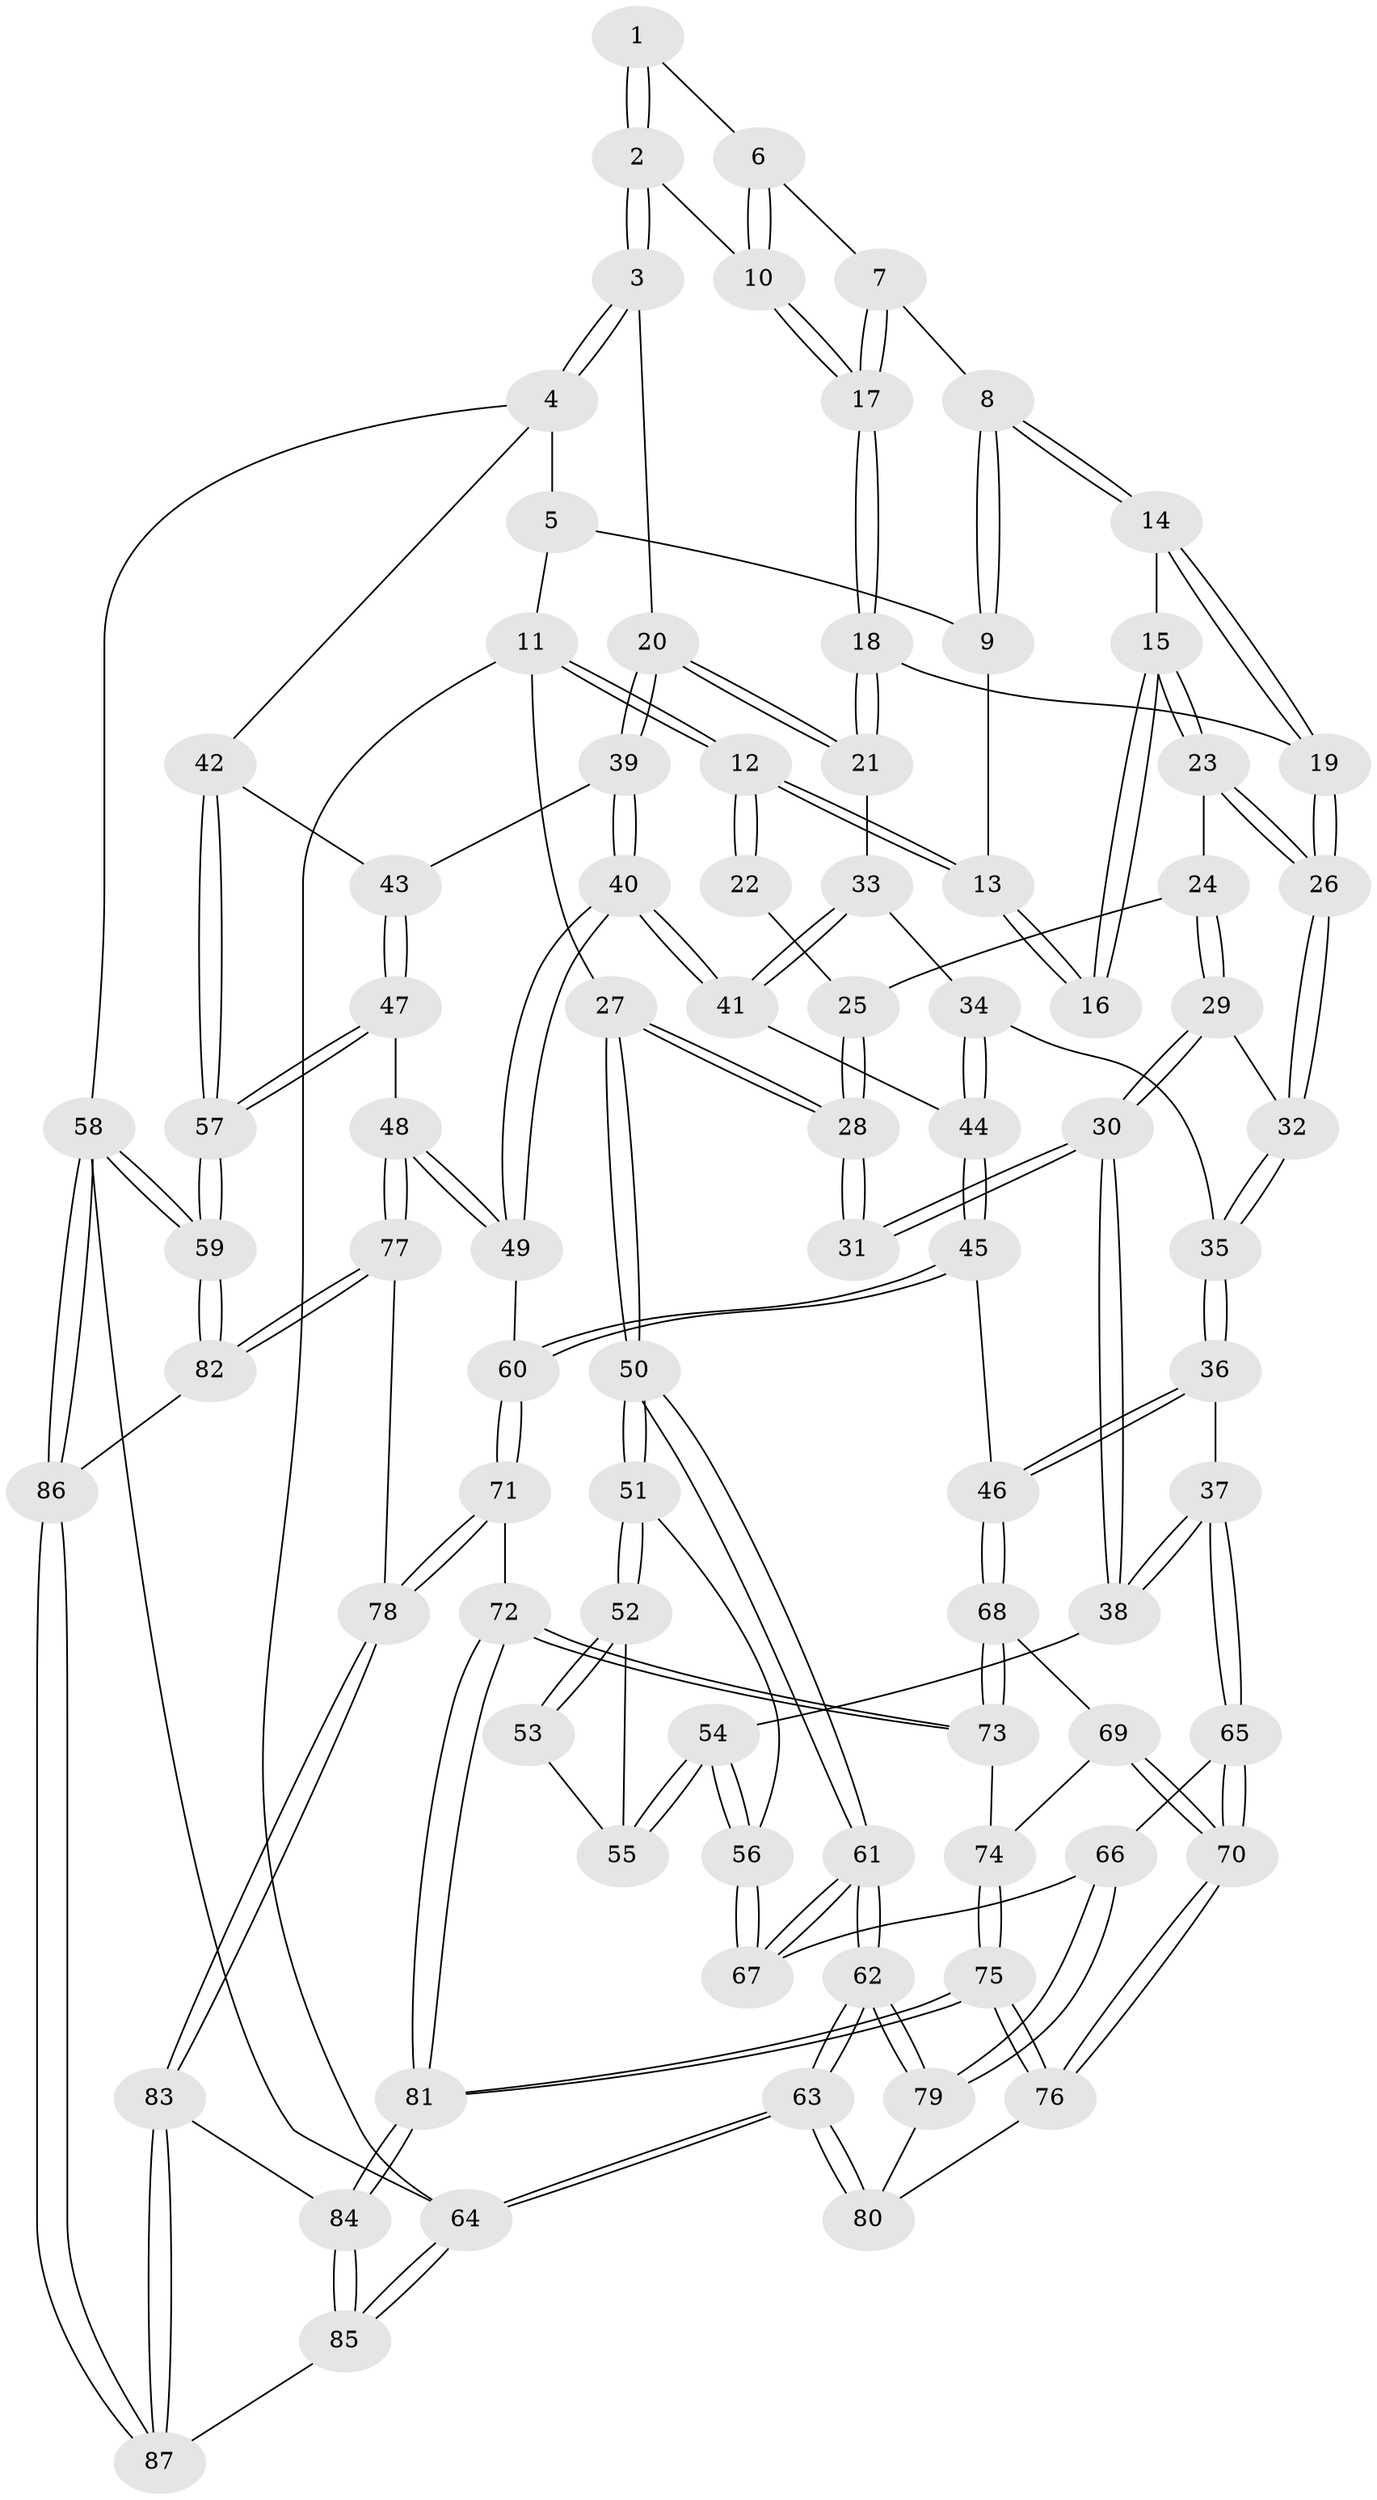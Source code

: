 // Generated by graph-tools (version 1.1) at 2025/16/03/09/25 04:16:59]
// undirected, 87 vertices, 214 edges
graph export_dot {
graph [start="1"]
  node [color=gray90,style=filled];
  1 [pos="+0.7913882071231149+0"];
  2 [pos="+0.9435194781643431+0.13255262984618746"];
  3 [pos="+0.9924574666375552+0.16027195849004247"];
  4 [pos="+1+0.11328284788426961"];
  5 [pos="+0.7705959296353914+0"];
  6 [pos="+0.7830381707144923+0.04098862826456845"];
  7 [pos="+0.7201355278821946+0.1307925895212023"];
  8 [pos="+0.6385034501136851+0.07410247879255197"];
  9 [pos="+0.5353309766075661+0"];
  10 [pos="+0.8495160051459552+0.1334366091536059"];
  11 [pos="+0+0"];
  12 [pos="+0+0"];
  13 [pos="+0.43386123887386374+0"];
  14 [pos="+0.5870115226753683+0.20514693943394374"];
  15 [pos="+0.42060265881500036+0.18159727477544854"];
  16 [pos="+0.4052752192636702+0.15165499371057592"];
  17 [pos="+0.7453615818974464+0.1961193070988268"];
  18 [pos="+0.721038889745555+0.2971194091975043"];
  19 [pos="+0.6683905499290205+0.2752275757553573"];
  20 [pos="+0.8368840897540777+0.3633925900211519"];
  21 [pos="+0.7394830547415596+0.33115037747969456"];
  22 [pos="+0.20095423466068618+0.19577886669835726"];
  23 [pos="+0.4181570119265748+0.252123091557454"];
  24 [pos="+0.23382691941401929+0.34304272561430854"];
  25 [pos="+0.18370482650295905+0.3020199426479422"];
  26 [pos="+0.4489016323828992+0.35458518621067847"];
  27 [pos="+0+0.340165630606923"];
  28 [pos="+0.06842029362351172+0.3531546552945729"];
  29 [pos="+0.2649054555845022+0.41880280586628515"];
  30 [pos="+0.2501577491977208+0.492328518502501"];
  31 [pos="+0.15959324774092923+0.4808815666406812"];
  32 [pos="+0.4488328324643519+0.3615879979880803"];
  33 [pos="+0.6782131756667708+0.40250099057122074"];
  34 [pos="+0.6094919969030635+0.4348424771319432"];
  35 [pos="+0.46222154447961383+0.3921830913960544"];
  36 [pos="+0.4107328602942227+0.6040505148623577"];
  37 [pos="+0.33716664648488465+0.591301357140096"];
  38 [pos="+0.28690770890258926+0.5599478342111764"];
  39 [pos="+0.8549694832520587+0.3874343673970128"];
  40 [pos="+0.7482553462209403+0.6532803134532409"];
  41 [pos="+0.7155434428262512+0.5805803225882314"];
  42 [pos="+1+0.40150562471585455"];
  43 [pos="+0.8942281042417939+0.4104370119502134"];
  44 [pos="+0.5939929044207596+0.5007172881408402"];
  45 [pos="+0.5383006110912021+0.5920506505522241"];
  46 [pos="+0.4226623236390081+0.6151783346386992"];
  47 [pos="+0.9745959714391544+0.6898948027982984"];
  48 [pos="+0.8356929285862966+0.7406586793587477"];
  49 [pos="+0.7486113730392893+0.6641610239884441"];
  50 [pos="+0+0.47068424489031563"];
  51 [pos="+0+0.4942810182775451"];
  52 [pos="+0+0.5095792308829306"];
  53 [pos="+0.14860923690895275+0.4895289647279063"];
  54 [pos="+0.13504304060615044+0.6373176533115097"];
  55 [pos="+0.11023583860905632+0.5644947325236352"];
  56 [pos="+0.1324661092258913+0.6415261665273962"];
  57 [pos="+1+0.6994468226004718"];
  58 [pos="+1+1"];
  59 [pos="+1+1"];
  60 [pos="+0.7146223673246339+0.665380708687495"];
  61 [pos="+0+0.59757460974511"];
  62 [pos="+0+0.8421045775232813"];
  63 [pos="+0+1"];
  64 [pos="+0+1"];
  65 [pos="+0.2172964166262683+0.7620263390811552"];
  66 [pos="+0.10955534605537516+0.7202955630682571"];
  67 [pos="+0.10783277426654296+0.7161393900448434"];
  68 [pos="+0.4339734722321662+0.6821293262561362"];
  69 [pos="+0.2896749623515389+0.7735862953711926"];
  70 [pos="+0.22846118127597448+0.7803833789038552"];
  71 [pos="+0.5009682424154972+0.8108614878117373"];
  72 [pos="+0.4893184734983464+0.8058363842540174"];
  73 [pos="+0.4613599839954253+0.7578929704110579"];
  74 [pos="+0.33512402206891984+0.8006813106982354"];
  75 [pos="+0.28042912628974254+0.9354973404741191"];
  76 [pos="+0.24267534873636615+0.9034547286539437"];
  77 [pos="+0.8069618679615393+0.8473034816572326"];
  78 [pos="+0.5496124416038848+0.8651660274412794"];
  79 [pos="+0.07961437035617099+0.7874626143303017"];
  80 [pos="+0.08664710860344361+0.9101605687228571"];
  81 [pos="+0.31171203137180836+0.970642215800524"];
  82 [pos="+0.8089111943453505+0.8601026723603002"];
  83 [pos="+0.558039857726839+0.9533479702309521"];
  84 [pos="+0.31646002980236776+1"];
  85 [pos="+0.30760446460768237+1"];
  86 [pos="+0.7194188393722821+1"];
  87 [pos="+0.677201884036922+1"];
  1 -- 2;
  1 -- 2;
  1 -- 6;
  2 -- 3;
  2 -- 3;
  2 -- 10;
  3 -- 4;
  3 -- 4;
  3 -- 20;
  4 -- 5;
  4 -- 42;
  4 -- 58;
  5 -- 9;
  5 -- 11;
  6 -- 7;
  6 -- 10;
  6 -- 10;
  7 -- 8;
  7 -- 17;
  7 -- 17;
  8 -- 9;
  8 -- 9;
  8 -- 14;
  8 -- 14;
  9 -- 13;
  10 -- 17;
  10 -- 17;
  11 -- 12;
  11 -- 12;
  11 -- 27;
  11 -- 64;
  12 -- 13;
  12 -- 13;
  12 -- 22;
  12 -- 22;
  13 -- 16;
  13 -- 16;
  14 -- 15;
  14 -- 19;
  14 -- 19;
  15 -- 16;
  15 -- 16;
  15 -- 23;
  15 -- 23;
  17 -- 18;
  17 -- 18;
  18 -- 19;
  18 -- 21;
  18 -- 21;
  19 -- 26;
  19 -- 26;
  20 -- 21;
  20 -- 21;
  20 -- 39;
  20 -- 39;
  21 -- 33;
  22 -- 25;
  23 -- 24;
  23 -- 26;
  23 -- 26;
  24 -- 25;
  24 -- 29;
  24 -- 29;
  25 -- 28;
  25 -- 28;
  26 -- 32;
  26 -- 32;
  27 -- 28;
  27 -- 28;
  27 -- 50;
  27 -- 50;
  28 -- 31;
  28 -- 31;
  29 -- 30;
  29 -- 30;
  29 -- 32;
  30 -- 31;
  30 -- 31;
  30 -- 38;
  30 -- 38;
  32 -- 35;
  32 -- 35;
  33 -- 34;
  33 -- 41;
  33 -- 41;
  34 -- 35;
  34 -- 44;
  34 -- 44;
  35 -- 36;
  35 -- 36;
  36 -- 37;
  36 -- 46;
  36 -- 46;
  37 -- 38;
  37 -- 38;
  37 -- 65;
  37 -- 65;
  38 -- 54;
  39 -- 40;
  39 -- 40;
  39 -- 43;
  40 -- 41;
  40 -- 41;
  40 -- 49;
  40 -- 49;
  41 -- 44;
  42 -- 43;
  42 -- 57;
  42 -- 57;
  43 -- 47;
  43 -- 47;
  44 -- 45;
  44 -- 45;
  45 -- 46;
  45 -- 60;
  45 -- 60;
  46 -- 68;
  46 -- 68;
  47 -- 48;
  47 -- 57;
  47 -- 57;
  48 -- 49;
  48 -- 49;
  48 -- 77;
  48 -- 77;
  49 -- 60;
  50 -- 51;
  50 -- 51;
  50 -- 61;
  50 -- 61;
  51 -- 52;
  51 -- 52;
  51 -- 56;
  52 -- 53;
  52 -- 53;
  52 -- 55;
  53 -- 55;
  54 -- 55;
  54 -- 55;
  54 -- 56;
  54 -- 56;
  56 -- 67;
  56 -- 67;
  57 -- 59;
  57 -- 59;
  58 -- 59;
  58 -- 59;
  58 -- 86;
  58 -- 86;
  58 -- 64;
  59 -- 82;
  59 -- 82;
  60 -- 71;
  60 -- 71;
  61 -- 62;
  61 -- 62;
  61 -- 67;
  61 -- 67;
  62 -- 63;
  62 -- 63;
  62 -- 79;
  62 -- 79;
  63 -- 64;
  63 -- 64;
  63 -- 80;
  63 -- 80;
  64 -- 85;
  64 -- 85;
  65 -- 66;
  65 -- 70;
  65 -- 70;
  66 -- 67;
  66 -- 79;
  66 -- 79;
  68 -- 69;
  68 -- 73;
  68 -- 73;
  69 -- 70;
  69 -- 70;
  69 -- 74;
  70 -- 76;
  70 -- 76;
  71 -- 72;
  71 -- 78;
  71 -- 78;
  72 -- 73;
  72 -- 73;
  72 -- 81;
  72 -- 81;
  73 -- 74;
  74 -- 75;
  74 -- 75;
  75 -- 76;
  75 -- 76;
  75 -- 81;
  75 -- 81;
  76 -- 80;
  77 -- 78;
  77 -- 82;
  77 -- 82;
  78 -- 83;
  78 -- 83;
  79 -- 80;
  81 -- 84;
  81 -- 84;
  82 -- 86;
  83 -- 84;
  83 -- 87;
  83 -- 87;
  84 -- 85;
  84 -- 85;
  85 -- 87;
  86 -- 87;
  86 -- 87;
}
